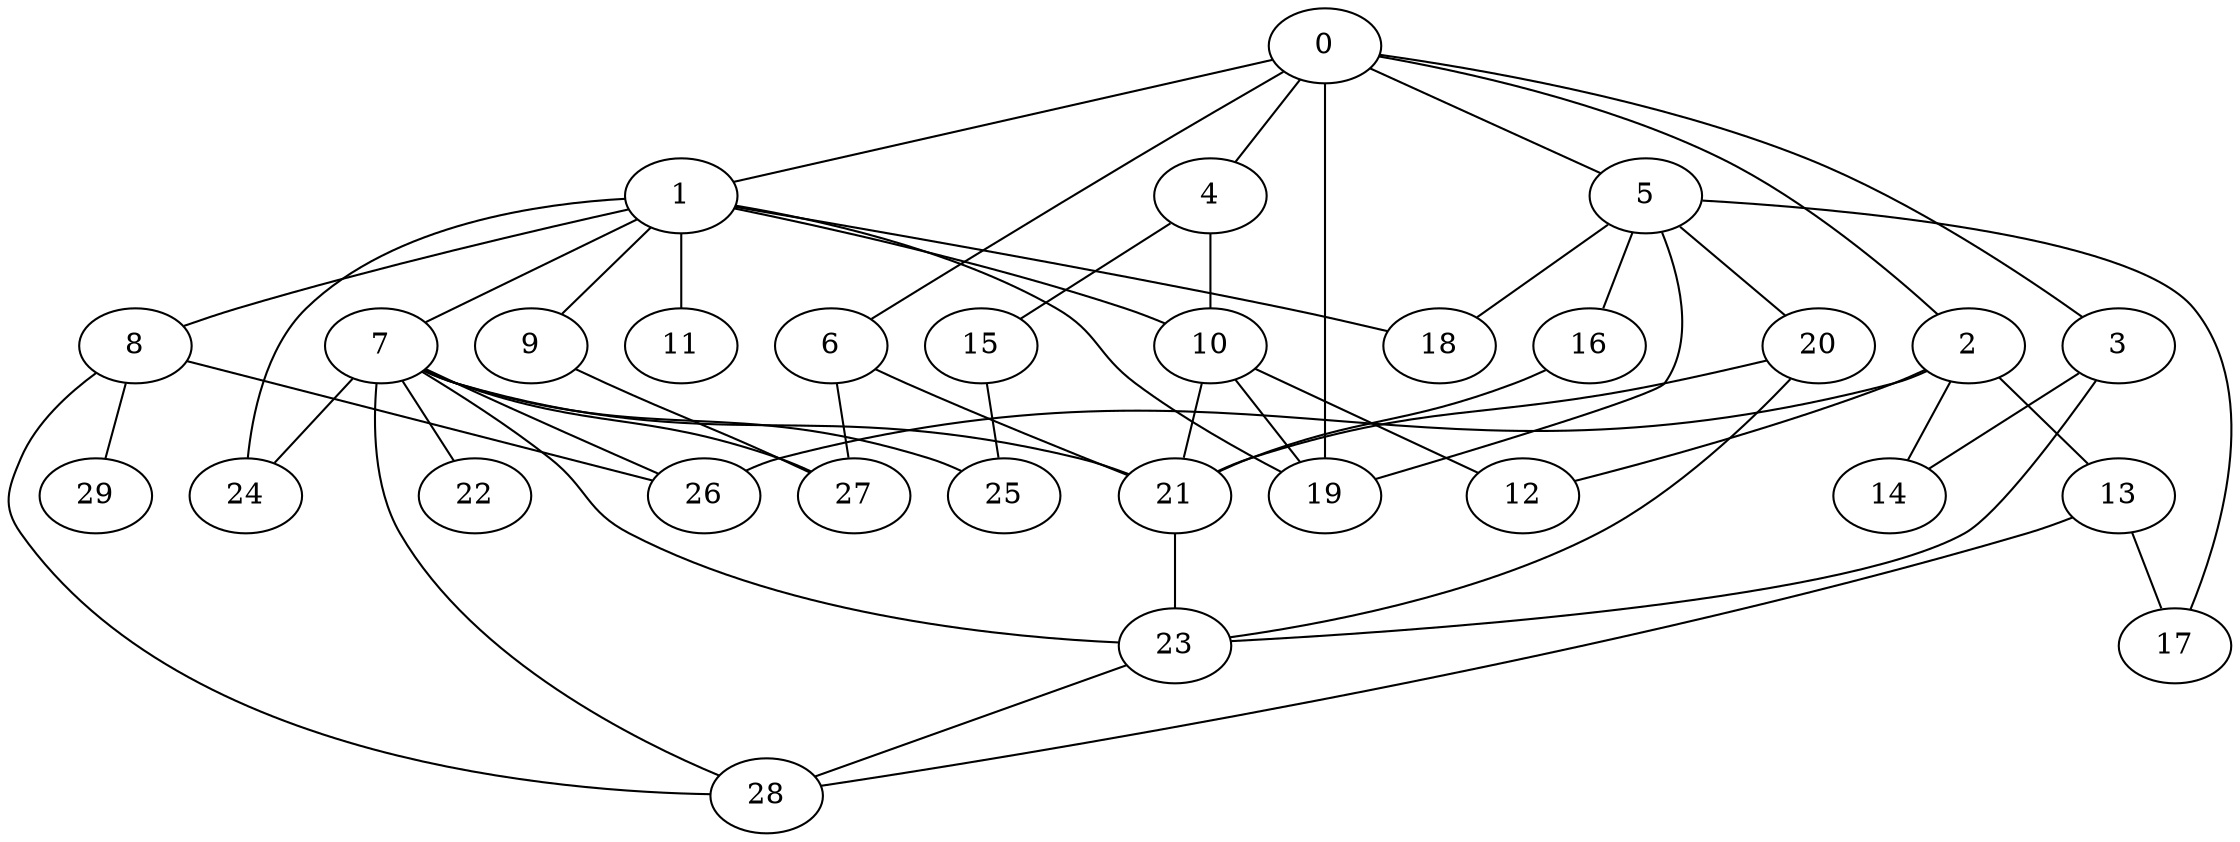 
graph graphname {
    0 -- 1
0 -- 2
0 -- 3
0 -- 4
0 -- 5
0 -- 6
0 -- 19
1 -- 7
1 -- 8
1 -- 9
1 -- 10
1 -- 11
1 -- 24
1 -- 19
1 -- 18
2 -- 12
2 -- 13
2 -- 14
2 -- 26
3 -- 14
3 -- 23
4 -- 15
4 -- 10
5 -- 16
5 -- 17
5 -- 18
5 -- 19
5 -- 20
6 -- 21
6 -- 27
7 -- 22
7 -- 23
7 -- 24
7 -- 25
7 -- 26
7 -- 27
7 -- 21
7 -- 28
8 -- 28
8 -- 29
8 -- 26
9 -- 27
10 -- 21
10 -- 12
10 -- 19
13 -- 17
13 -- 28
15 -- 25
16 -- 21
20 -- 21
20 -- 23
21 -- 23
23 -- 28

}
